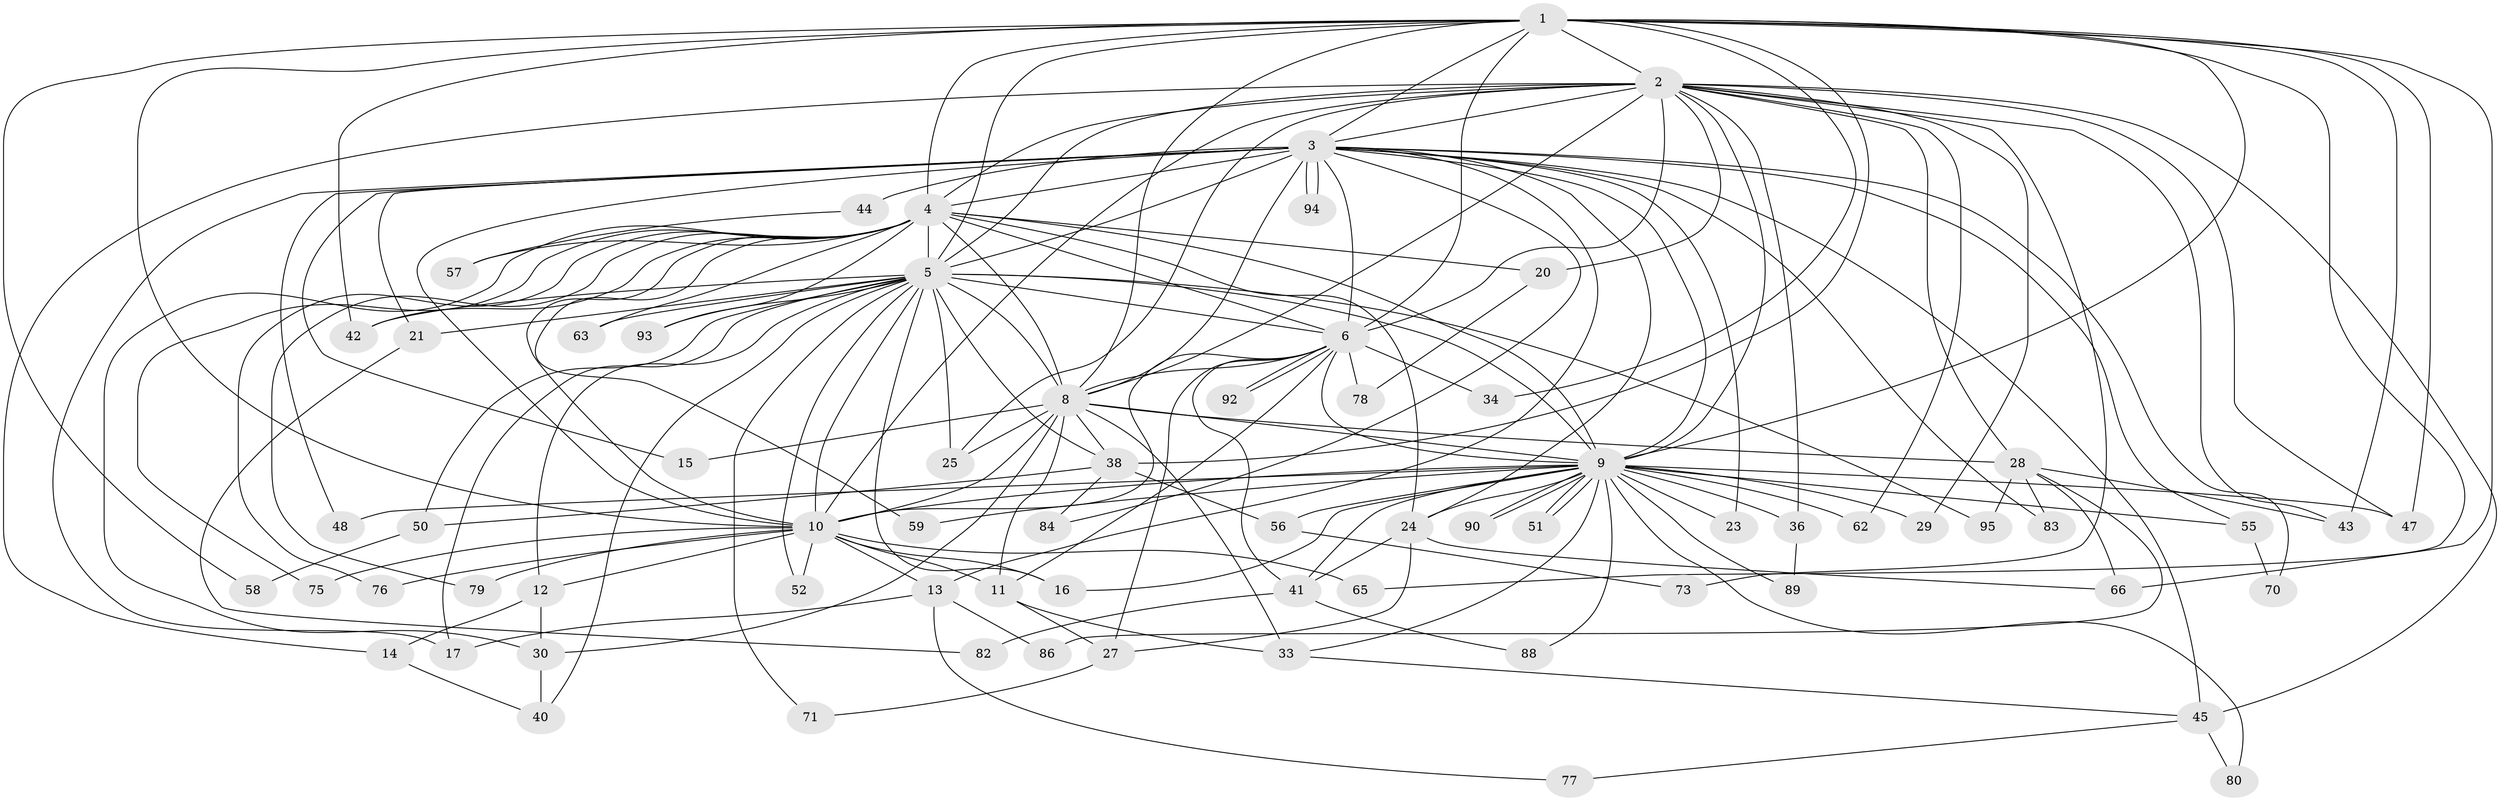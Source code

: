 // original degree distribution, {18: 0.031578947368421054, 21: 0.010526315789473684, 26: 0.010526315789473684, 11: 0.010526315789473684, 24: 0.010526315789473684, 16: 0.010526315789473684, 28: 0.010526315789473684, 20: 0.010526315789473684, 5: 0.07368421052631578, 4: 0.09473684210526316, 3: 0.22105263157894736, 2: 0.5052631578947369}
// Generated by graph-tools (version 1.1) at 2025/41/03/06/25 10:41:31]
// undirected, 69 vertices, 171 edges
graph export_dot {
graph [start="1"]
  node [color=gray90,style=filled];
  1 [super="+68"];
  2 [super="+19"];
  3 [super="+32"];
  4 [super="+7"];
  5 [super="+37"];
  6 [super="+18"];
  8 [super="+53"];
  9 [super="+26"];
  10 [super="+54"];
  11 [super="+61"];
  12;
  13;
  14;
  15;
  16 [super="+22"];
  17 [super="+81"];
  20;
  21 [super="+69"];
  23;
  24 [super="+35"];
  25 [super="+31"];
  27;
  28 [super="+39"];
  29;
  30 [super="+87"];
  33 [super="+46"];
  34;
  36;
  38 [super="+67"];
  40 [super="+72"];
  41 [super="+64"];
  42 [super="+49"];
  43 [super="+85"];
  44;
  45 [super="+60"];
  47 [super="+74"];
  48;
  50;
  51;
  52;
  55;
  56;
  57;
  58;
  59;
  62;
  63;
  65;
  66 [super="+91"];
  70;
  71;
  73;
  75;
  76;
  77;
  78;
  79;
  80;
  82;
  83;
  84;
  86;
  88;
  89;
  90;
  92;
  93;
  94;
  95;
  1 -- 2 [weight=2];
  1 -- 3;
  1 -- 4 [weight=2];
  1 -- 5;
  1 -- 6;
  1 -- 8;
  1 -- 9;
  1 -- 10;
  1 -- 34;
  1 -- 42;
  1 -- 43;
  1 -- 47;
  1 -- 58;
  1 -- 65;
  1 -- 38;
  1 -- 66;
  2 -- 3;
  2 -- 4 [weight=2];
  2 -- 5;
  2 -- 6;
  2 -- 8;
  2 -- 9;
  2 -- 10 [weight=2];
  2 -- 14;
  2 -- 20;
  2 -- 25;
  2 -- 28;
  2 -- 29;
  2 -- 36;
  2 -- 43;
  2 -- 47;
  2 -- 62;
  2 -- 73;
  2 -- 45;
  3 -- 4 [weight=2];
  3 -- 5 [weight=2];
  3 -- 6 [weight=2];
  3 -- 8;
  3 -- 9;
  3 -- 10 [weight=2];
  3 -- 13;
  3 -- 15;
  3 -- 21 [weight=2];
  3 -- 23;
  3 -- 24;
  3 -- 44 [weight=2];
  3 -- 45;
  3 -- 48;
  3 -- 55;
  3 -- 70;
  3 -- 83;
  3 -- 94;
  3 -- 94;
  3 -- 84;
  3 -- 17;
  4 -- 5 [weight=2];
  4 -- 6 [weight=2];
  4 -- 8 [weight=2];
  4 -- 9 [weight=2];
  4 -- 10 [weight=2];
  4 -- 57;
  4 -- 93;
  4 -- 75;
  4 -- 76;
  4 -- 79;
  4 -- 20;
  4 -- 24;
  4 -- 30;
  4 -- 42;
  4 -- 59;
  4 -- 63;
  5 -- 6;
  5 -- 8;
  5 -- 9 [weight=2];
  5 -- 10;
  5 -- 12;
  5 -- 17;
  5 -- 21;
  5 -- 50;
  5 -- 52;
  5 -- 63;
  5 -- 71;
  5 -- 93;
  5 -- 95;
  5 -- 40;
  5 -- 38;
  5 -- 42;
  5 -- 16;
  5 -- 25;
  6 -- 8;
  6 -- 9;
  6 -- 10;
  6 -- 11;
  6 -- 34;
  6 -- 41;
  6 -- 78;
  6 -- 92;
  6 -- 92;
  6 -- 27;
  8 -- 9 [weight=2];
  8 -- 10;
  8 -- 15;
  8 -- 25;
  8 -- 28 [weight=2];
  8 -- 33;
  8 -- 38;
  8 -- 30;
  8 -- 11;
  9 -- 10;
  9 -- 16;
  9 -- 23;
  9 -- 29;
  9 -- 41;
  9 -- 48;
  9 -- 51;
  9 -- 51;
  9 -- 55;
  9 -- 56;
  9 -- 59;
  9 -- 62;
  9 -- 80;
  9 -- 89;
  9 -- 90;
  9 -- 90;
  9 -- 36;
  9 -- 24;
  9 -- 88;
  9 -- 47;
  9 -- 33;
  10 -- 11;
  10 -- 12;
  10 -- 13;
  10 -- 16;
  10 -- 52;
  10 -- 65;
  10 -- 75;
  10 -- 76;
  10 -- 79;
  11 -- 27;
  11 -- 33;
  12 -- 14;
  12 -- 30;
  13 -- 17;
  13 -- 77;
  13 -- 86;
  14 -- 40;
  20 -- 78;
  21 -- 82;
  24 -- 66;
  24 -- 27;
  24 -- 41;
  27 -- 71;
  28 -- 66;
  28 -- 95;
  28 -- 83;
  28 -- 86;
  28 -- 43;
  30 -- 40;
  33 -- 45;
  36 -- 89;
  38 -- 50;
  38 -- 56;
  38 -- 84;
  41 -- 88;
  41 -- 82;
  44 -- 57;
  45 -- 77;
  45 -- 80;
  50 -- 58;
  55 -- 70;
  56 -- 73;
}
